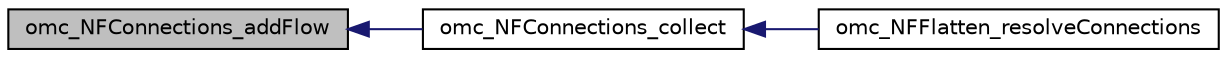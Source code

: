 digraph "omc_NFConnections_addFlow"
{
  edge [fontname="Helvetica",fontsize="10",labelfontname="Helvetica",labelfontsize="10"];
  node [fontname="Helvetica",fontsize="10",shape=record];
  rankdir="LR";
  Node6 [label="omc_NFConnections_addFlow",height=0.2,width=0.4,color="black", fillcolor="grey75", style="filled", fontcolor="black"];
  Node6 -> Node7 [dir="back",color="midnightblue",fontsize="10",style="solid",fontname="Helvetica"];
  Node7 [label="omc_NFConnections_collect",height=0.2,width=0.4,color="black", fillcolor="white", style="filled",URL="$df/d92/_n_f_connections_8h.html#a3ed79604cc35b692eb76427b51298820"];
  Node7 -> Node8 [dir="back",color="midnightblue",fontsize="10",style="solid",fontname="Helvetica"];
  Node8 [label="omc_NFFlatten_resolveConnections",height=0.2,width=0.4,color="black", fillcolor="white", style="filled",URL="$d4/d7c/_n_f_flatten_8c.html#ae1a86a4252429376e9d67c44607e2de2"];
}
